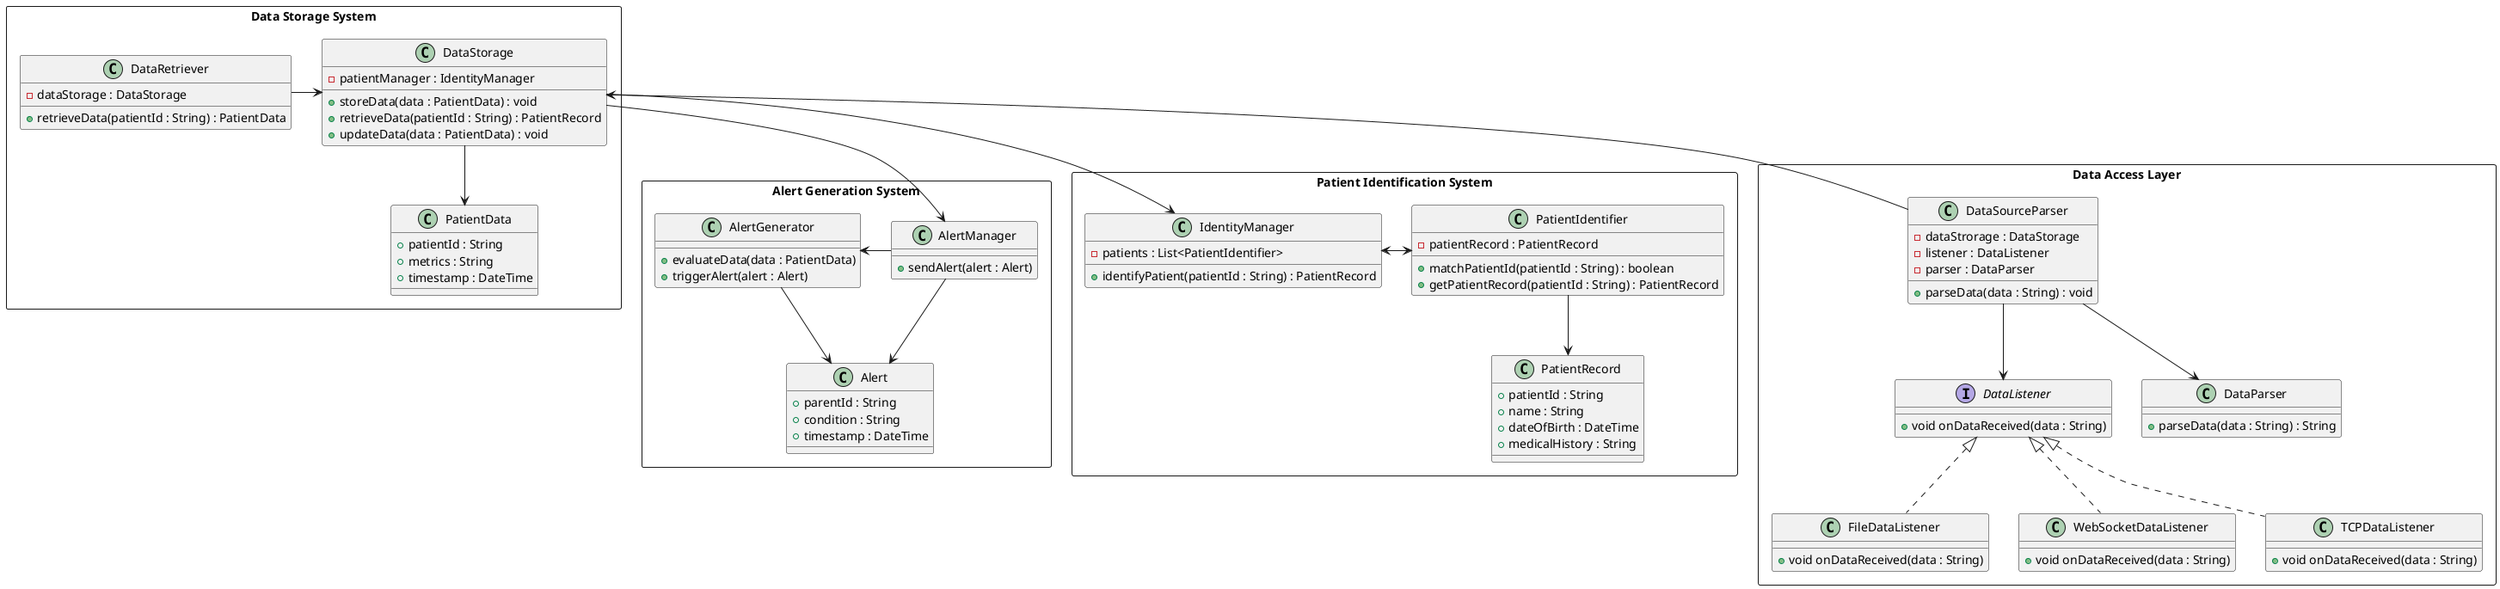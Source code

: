 @startuml

rectangle "Data Storage System" as DSS {
  class "DataStorage" as DS {
        -patientManager : IdentityManager
        +storeData(data : PatientData) : void
        +retrieveData(patientId : String) : PatientRecord
        +updateData(data : PatientData) : void
    }

    class "DataRetriever" as DR {
        - dataStorage : DataStorage
        + retrieveData(patientId : String) : PatientData
    }

    DS --> PD
    DR -right-> DS

    class "PatientData" as PD {
        +patientId : String
        +metrics : String
        +timestamp : DateTime
    }
}

rectangle "Alert Generation System" as AGS {
    class "AlertGenerator" as AG {
        +evaluateData(data : PatientData)
        +triggerAlert(alert : Alert)
    }

    AG --> A

    class "Alert" as A {
        +parentId : String
        +condition : String
        +timestamp : DateTime
    }

    class "AlertManager" as AM {
        +sendAlert(alert : Alert)
    }

    AM --> A
    AM -left-> AG

    DS --> AM
}

rectangle "Data Access Layer" as DAL {
    interface "DataListener" as DL {
        + void onDataReceived(data : String)
    }

    DL <|.. FDL

    class "FileDataListener" as FDL {
        + void onDataReceived(data : String)
    }

    class "WebSocketDataListener" as WDL {
        + void onDataReceived(data : String)
    }

    class "TCPDataListener" as TDL {
        + void onDataReceived(data : String)
    }

    DL <|.. WDL
    DL <|.. TDL

    DS <-- DSP

    class "DataParser" as DP {
        + parseData(data : String) : String
    }

    class "DataSourceParser" as DSP {
        - dataStrorage : DataStorage
        - listener : DataListener
        - parser : DataParser
        + parseData(data : String) : void
    }

    DSP --> DP
    DSP --> DL
}

rectangle "Patient Identification System" as PIS {
    class "PatientIdentifier" as PI {
        -patientRecord : PatientRecord
        +matchPatientId(patientId : String) : boolean
        +getPatientRecord(patientId : String) : PatientRecord
    }

    PI -down-> PR

    class "PatientRecord" as PR {
        +patientId : String
        +name : String
        +dateOfBirth : DateTime
        +medicalHistory : String
    }

    class "IdentityManager" as IM {
        -patients : List<PatientIdentifier>
        +identifyPatient(patientId : String) : PatientRecord
    }

    IM <-right-> PI
    DS -down-> IM
}

@enduml